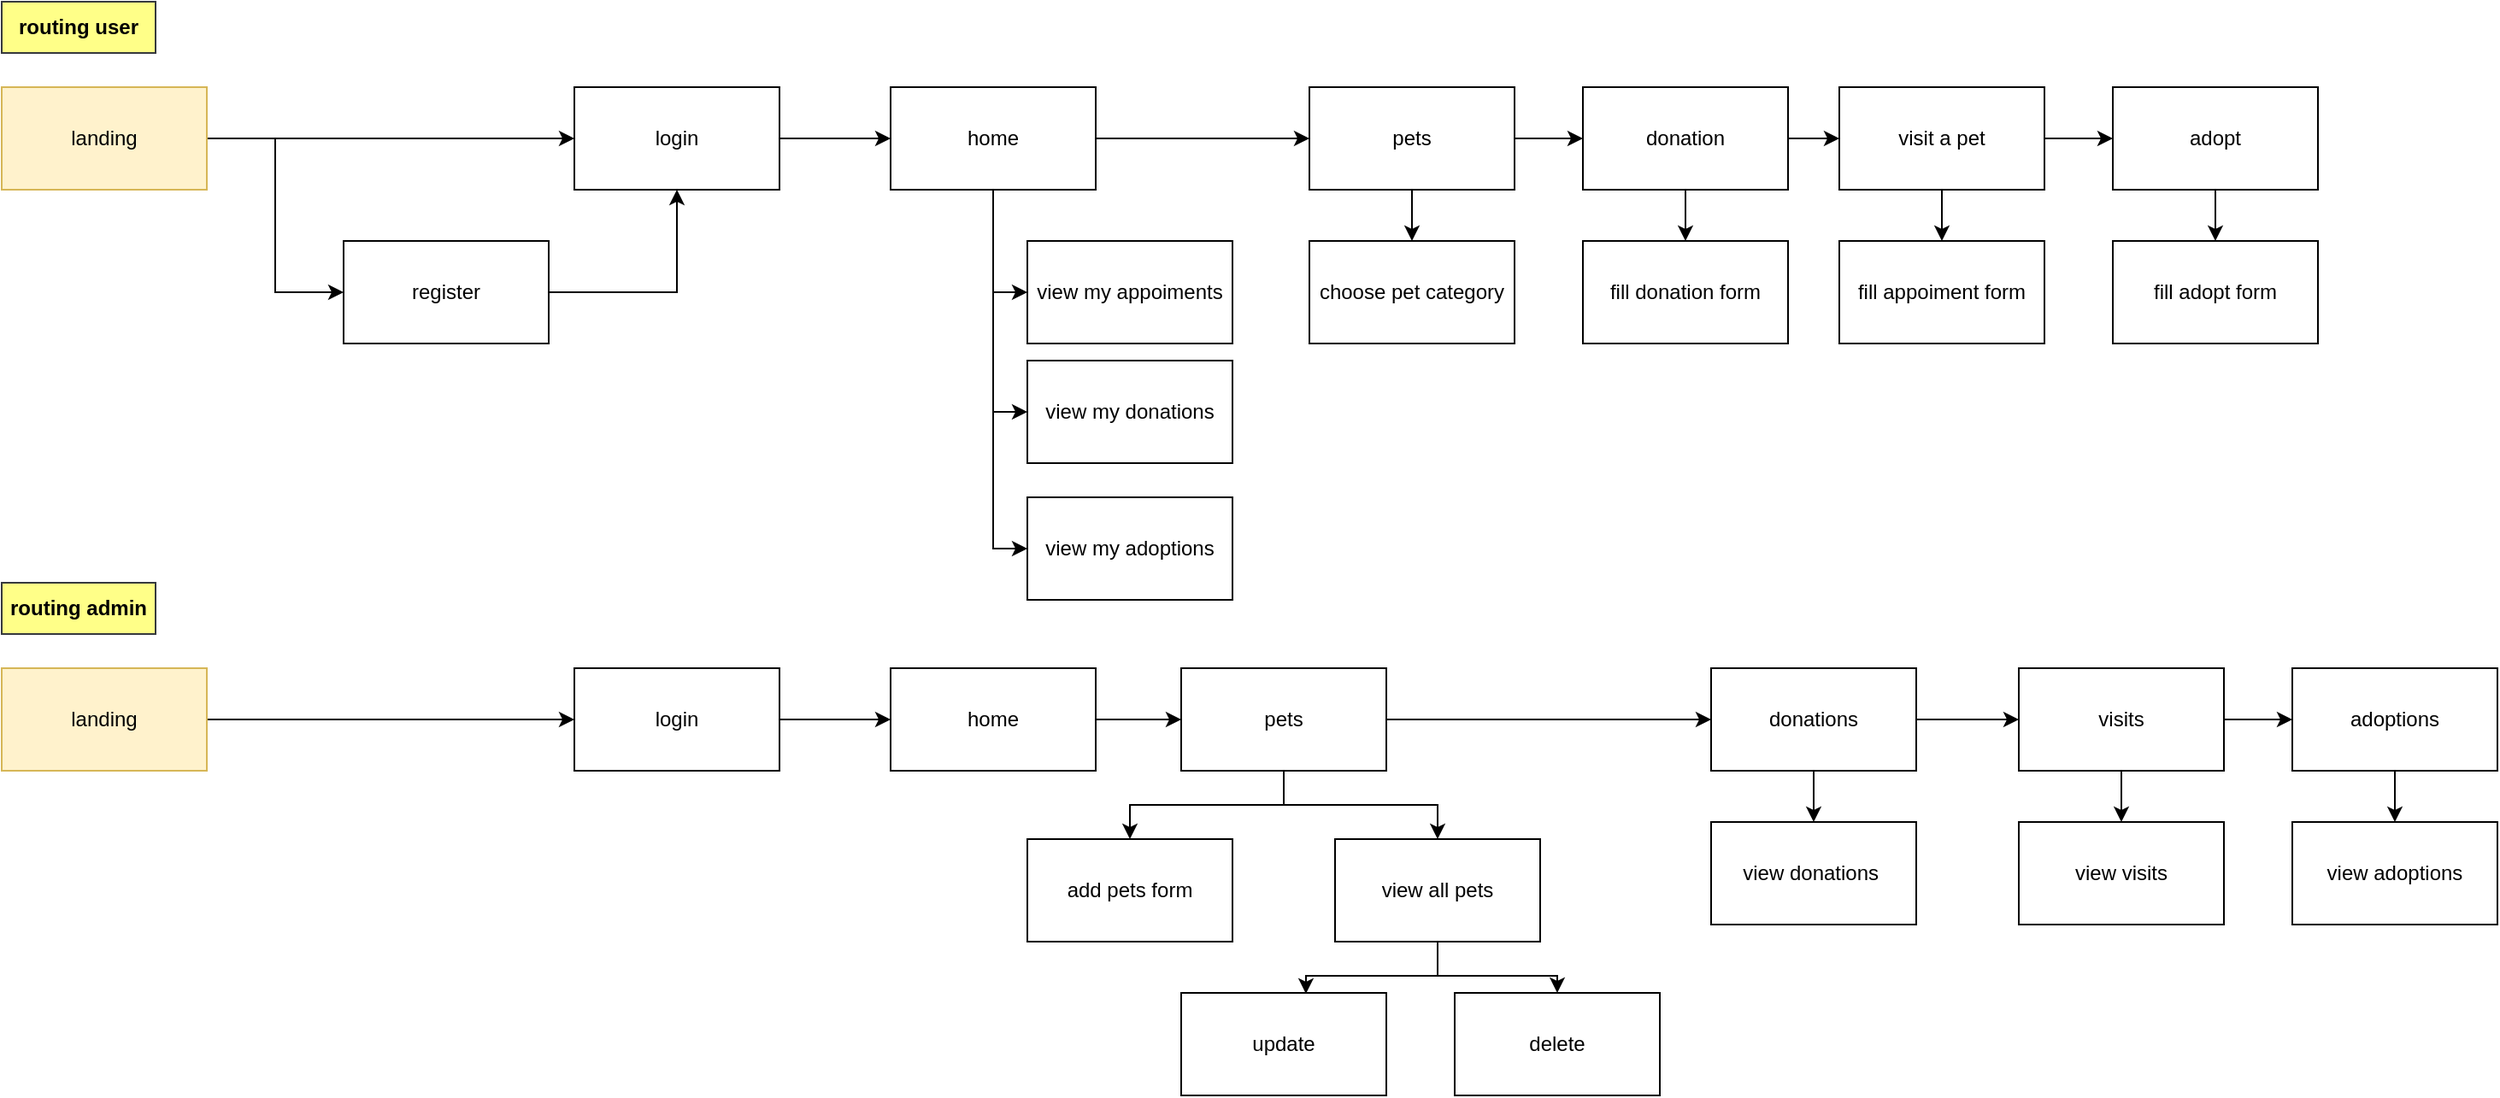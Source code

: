 <mxfile version="14.7.4" type="embed"><diagram id="BFG0TYW5E2riebpPX1U5" name="Page-1"><mxGraphModel dx="1562" dy="743" grid="1" gridSize="10" guides="1" tooltips="1" connect="1" arrows="1" fold="1" page="1" pageScale="1" pageWidth="850" pageHeight="1100" math="0" shadow="0"><root><mxCell id="0"/><mxCell id="1" parent="0"/><mxCell id="2" style="edgeStyle=orthogonalEdgeStyle;rounded=0;orthogonalLoop=1;jettySize=auto;html=1;entryX=0;entryY=0.5;entryDx=0;entryDy=0;" parent="1" source="3" target="15" edge="1"><mxGeometry relative="1" as="geometry"/></mxCell><mxCell id="105" style="edgeStyle=orthogonalEdgeStyle;rounded=0;orthogonalLoop=1;jettySize=auto;html=1;entryX=0;entryY=0.5;entryDx=0;entryDy=0;" edge="1" parent="1" source="3" target="86"><mxGeometry relative="1" as="geometry"/></mxCell><mxCell id="107" style="edgeStyle=orthogonalEdgeStyle;rounded=0;orthogonalLoop=1;jettySize=auto;html=1;entryX=0;entryY=0.5;entryDx=0;entryDy=0;" edge="1" parent="1" source="3" target="88"><mxGeometry relative="1" as="geometry"/></mxCell><mxCell id="108" style="edgeStyle=orthogonalEdgeStyle;rounded=0;orthogonalLoop=1;jettySize=auto;html=1;entryX=0;entryY=0.5;entryDx=0;entryDy=0;" edge="1" parent="1" source="3" target="89"><mxGeometry relative="1" as="geometry"/></mxCell><mxCell id="3" value="home" style="rounded=0;whiteSpace=wrap;html=1;" parent="1" vertex="1"><mxGeometry x="530" y="90" width="120" height="60" as="geometry"/></mxCell><mxCell id="4" value="" style="edgeStyle=orthogonalEdgeStyle;rounded=0;orthogonalLoop=1;jettySize=auto;html=1;" parent="1" source="6" target="8" edge="1"><mxGeometry relative="1" as="geometry"/></mxCell><mxCell id="5" style="edgeStyle=orthogonalEdgeStyle;rounded=0;orthogonalLoop=1;jettySize=auto;html=1;entryX=0;entryY=0.5;entryDx=0;entryDy=0;" parent="1" source="6" target="10" edge="1"><mxGeometry relative="1" as="geometry"/></mxCell><mxCell id="6" value="landing" style="rounded=0;whiteSpace=wrap;html=1;fillColor=#fff2cc;strokeColor=#d6b656;" parent="1" vertex="1"><mxGeometry x="10" y="90" width="120" height="60" as="geometry"/></mxCell><mxCell id="7" style="edgeStyle=orthogonalEdgeStyle;rounded=0;orthogonalLoop=1;jettySize=auto;html=1;entryX=0;entryY=0.5;entryDx=0;entryDy=0;" parent="1" source="8" target="3" edge="1"><mxGeometry relative="1" as="geometry"/></mxCell><mxCell id="8" value="login" style="whiteSpace=wrap;html=1;rounded=0;" parent="1" vertex="1"><mxGeometry x="345" y="90" width="120" height="60" as="geometry"/></mxCell><mxCell id="9" style="edgeStyle=orthogonalEdgeStyle;rounded=0;orthogonalLoop=1;jettySize=auto;html=1;" parent="1" source="10" target="8" edge="1"><mxGeometry relative="1" as="geometry"/></mxCell><mxCell id="10" value="register" style="whiteSpace=wrap;html=1;rounded=0;" parent="1" vertex="1"><mxGeometry x="210" y="180" width="120" height="60" as="geometry"/></mxCell><mxCell id="11" style="edgeStyle=orthogonalEdgeStyle;rounded=0;orthogonalLoop=1;jettySize=auto;html=1;" parent="1" source="15" target="20" edge="1"><mxGeometry relative="1" as="geometry"/></mxCell><mxCell id="59" style="edgeStyle=orthogonalEdgeStyle;rounded=0;orthogonalLoop=1;jettySize=auto;html=1;" parent="1" source="15" target="58" edge="1"><mxGeometry relative="1" as="geometry"/></mxCell><mxCell id="15" value="pets" style="rounded=0;whiteSpace=wrap;html=1;" parent="1" vertex="1"><mxGeometry x="775" y="90" width="120" height="60" as="geometry"/></mxCell><mxCell id="17" style="edgeStyle=orthogonalEdgeStyle;rounded=0;orthogonalLoop=1;jettySize=auto;html=1;entryX=0;entryY=0.5;entryDx=0;entryDy=0;" parent="1" edge="1"><mxGeometry relative="1" as="geometry"><mxPoint x="1130" y="120" as="sourcePoint"/></mxGeometry></mxCell><mxCell id="18" style="edgeStyle=orthogonalEdgeStyle;rounded=0;orthogonalLoop=1;jettySize=auto;html=1;entryX=0;entryY=0.5;entryDx=0;entryDy=0;" parent="1" edge="1"><mxGeometry relative="1" as="geometry"><mxPoint x="1130" y="120" as="sourcePoint"/></mxGeometry></mxCell><mxCell id="20" value="choose pet category" style="rounded=0;whiteSpace=wrap;html=1;" parent="1" vertex="1"><mxGeometry x="775" y="180" width="120" height="60" as="geometry"/></mxCell><mxCell id="26" value="routing user" style="rounded=0;whiteSpace=wrap;html=1;fillColor=#ffff88;strokeColor=#36393d;fontStyle=1" parent="1" vertex="1"><mxGeometry x="10" y="40" width="90" height="30" as="geometry"/></mxCell><mxCell id="27" style="edgeStyle=orthogonalEdgeStyle;rounded=0;orthogonalLoop=1;jettySize=auto;html=1;entryX=0;entryY=0.5;entryDx=0;entryDy=0;" parent="1" source="28" target="40" edge="1"><mxGeometry relative="1" as="geometry"/></mxCell><mxCell id="28" value="home" style="rounded=0;whiteSpace=wrap;html=1;" parent="1" vertex="1"><mxGeometry x="530" y="430" width="120" height="60" as="geometry"/></mxCell><mxCell id="29" value="" style="edgeStyle=orthogonalEdgeStyle;rounded=0;orthogonalLoop=1;jettySize=auto;html=1;" parent="1" source="31" target="33" edge="1"><mxGeometry relative="1" as="geometry"/></mxCell><mxCell id="31" value="landing" style="rounded=0;whiteSpace=wrap;html=1;fillColor=#fff2cc;strokeColor=#d6b656;" parent="1" vertex="1"><mxGeometry x="10" y="430" width="120" height="60" as="geometry"/></mxCell><mxCell id="32" style="edgeStyle=orthogonalEdgeStyle;rounded=0;orthogonalLoop=1;jettySize=auto;html=1;entryX=0;entryY=0.5;entryDx=0;entryDy=0;" parent="1" source="33" target="28" edge="1"><mxGeometry relative="1" as="geometry"/></mxCell><mxCell id="33" value="login" style="whiteSpace=wrap;html=1;rounded=0;" parent="1" vertex="1"><mxGeometry x="345" y="430" width="120" height="60" as="geometry"/></mxCell><mxCell id="36" style="edgeStyle=orthogonalEdgeStyle;rounded=0;orthogonalLoop=1;jettySize=auto;html=1;" parent="1" source="40" target="45" edge="1"><mxGeometry relative="1" as="geometry"/></mxCell><mxCell id="38" style="edgeStyle=orthogonalEdgeStyle;rounded=0;orthogonalLoop=1;jettySize=auto;html=1;entryX=0;entryY=0.5;entryDx=0;entryDy=0;" parent="1" source="40" target="44" edge="1"><mxGeometry relative="1" as="geometry"/></mxCell><mxCell id="75" style="edgeStyle=orthogonalEdgeStyle;rounded=0;orthogonalLoop=1;jettySize=auto;html=1;entryX=0.5;entryY=0;entryDx=0;entryDy=0;" parent="1" source="40" target="74" edge="1"><mxGeometry relative="1" as="geometry"/></mxCell><mxCell id="40" value="pets" style="rounded=0;whiteSpace=wrap;html=1;" parent="1" vertex="1"><mxGeometry x="700" y="430" width="120" height="60" as="geometry"/></mxCell><mxCell id="41" value="" style="edgeStyle=orthogonalEdgeStyle;rounded=0;orthogonalLoop=1;jettySize=auto;html=1;" parent="1" source="44" target="47" edge="1"><mxGeometry relative="1" as="geometry"/></mxCell><mxCell id="42" style="edgeStyle=orthogonalEdgeStyle;rounded=0;orthogonalLoop=1;jettySize=auto;html=1;entryX=0;entryY=0.5;entryDx=0;entryDy=0;" parent="1" source="44" target="48" edge="1"><mxGeometry relative="1" as="geometry"/></mxCell><mxCell id="44" value="donations" style="rounded=0;whiteSpace=wrap;html=1;" parent="1" vertex="1"><mxGeometry x="1010" y="430" width="120" height="60" as="geometry"/></mxCell><mxCell id="45" value="add pets form" style="rounded=0;whiteSpace=wrap;html=1;" parent="1" vertex="1"><mxGeometry x="610" y="530" width="120" height="60" as="geometry"/></mxCell><mxCell id="47" value="view donations&amp;nbsp;" style="whiteSpace=wrap;html=1;rounded=0;" parent="1" vertex="1"><mxGeometry x="1010" y="520" width="120" height="60" as="geometry"/></mxCell><mxCell id="77" value="" style="edgeStyle=orthogonalEdgeStyle;rounded=0;orthogonalLoop=1;jettySize=auto;html=1;" parent="1" source="48" target="49" edge="1"><mxGeometry relative="1" as="geometry"/></mxCell><mxCell id="79" value="" style="edgeStyle=orthogonalEdgeStyle;rounded=0;orthogonalLoop=1;jettySize=auto;html=1;" parent="1" source="48" target="73" edge="1"><mxGeometry relative="1" as="geometry"/></mxCell><mxCell id="48" value="visits" style="rounded=0;whiteSpace=wrap;html=1;" parent="1" vertex="1"><mxGeometry x="1190" y="430" width="120" height="60" as="geometry"/></mxCell><mxCell id="49" value="view visits" style="rounded=0;whiteSpace=wrap;html=1;" parent="1" vertex="1"><mxGeometry x="1190" y="520" width="120" height="60" as="geometry"/></mxCell><mxCell id="51" value="routing admin" style="rounded=0;whiteSpace=wrap;html=1;fillColor=#ffff88;strokeColor=#36393d;fontStyle=1" parent="1" vertex="1"><mxGeometry x="10" y="380" width="90" height="30" as="geometry"/></mxCell><mxCell id="61" style="edgeStyle=orthogonalEdgeStyle;rounded=0;orthogonalLoop=1;jettySize=auto;html=1;entryX=0;entryY=0.5;entryDx=0;entryDy=0;" parent="1" source="54" target="56" edge="1"><mxGeometry relative="1" as="geometry"/></mxCell><mxCell id="72" value="" style="edgeStyle=orthogonalEdgeStyle;rounded=0;orthogonalLoop=1;jettySize=auto;html=1;" parent="1" source="54" target="69" edge="1"><mxGeometry relative="1" as="geometry"/></mxCell><mxCell id="54" value="visit a pet" style="rounded=0;whiteSpace=wrap;html=1;" parent="1" vertex="1"><mxGeometry x="1085" y="90" width="120" height="60" as="geometry"/></mxCell><mxCell id="68" style="edgeStyle=orthogonalEdgeStyle;rounded=0;orthogonalLoop=1;jettySize=auto;html=1;entryX=0.5;entryY=0;entryDx=0;entryDy=0;" parent="1" source="56" target="67" edge="1"><mxGeometry relative="1" as="geometry"/></mxCell><mxCell id="56" value="adopt" style="rounded=0;whiteSpace=wrap;html=1;" parent="1" vertex="1"><mxGeometry x="1245" y="90" width="120" height="60" as="geometry"/></mxCell><mxCell id="60" style="edgeStyle=orthogonalEdgeStyle;rounded=0;orthogonalLoop=1;jettySize=auto;html=1;" parent="1" source="58" target="54" edge="1"><mxGeometry relative="1" as="geometry"/></mxCell><mxCell id="71" style="edgeStyle=orthogonalEdgeStyle;rounded=0;orthogonalLoop=1;jettySize=auto;html=1;" parent="1" source="58" target="70" edge="1"><mxGeometry relative="1" as="geometry"/></mxCell><mxCell id="58" value="donation" style="rounded=0;whiteSpace=wrap;html=1;" parent="1" vertex="1"><mxGeometry x="935" y="90" width="120" height="60" as="geometry"/></mxCell><mxCell id="67" value="fill adopt form" style="rounded=0;whiteSpace=wrap;html=1;" parent="1" vertex="1"><mxGeometry x="1245" y="180" width="120" height="60" as="geometry"/></mxCell><mxCell id="69" value="fill appoiment form" style="rounded=0;whiteSpace=wrap;html=1;" parent="1" vertex="1"><mxGeometry x="1085" y="180" width="120" height="60" as="geometry"/></mxCell><mxCell id="70" value="fill donation form" style="rounded=0;whiteSpace=wrap;html=1;" parent="1" vertex="1"><mxGeometry x="935" y="180" width="120" height="60" as="geometry"/></mxCell><mxCell id="78" value="" style="edgeStyle=orthogonalEdgeStyle;rounded=0;orthogonalLoop=1;jettySize=auto;html=1;" parent="1" source="73" target="76" edge="1"><mxGeometry relative="1" as="geometry"/></mxCell><mxCell id="73" value="adoptions" style="rounded=0;whiteSpace=wrap;html=1;" parent="1" vertex="1"><mxGeometry x="1350" y="430" width="120" height="60" as="geometry"/></mxCell><mxCell id="83" style="edgeStyle=orthogonalEdgeStyle;rounded=0;orthogonalLoop=1;jettySize=auto;html=1;entryX=0.608;entryY=0.008;entryDx=0;entryDy=0;entryPerimeter=0;" parent="1" source="74" target="80" edge="1"><mxGeometry relative="1" as="geometry"/></mxCell><mxCell id="85" style="edgeStyle=orthogonalEdgeStyle;rounded=0;orthogonalLoop=1;jettySize=auto;html=1;entryX=0.5;entryY=0;entryDx=0;entryDy=0;" parent="1" source="74" target="81" edge="1"><mxGeometry relative="1" as="geometry"/></mxCell><mxCell id="74" value="view all pets" style="rounded=0;whiteSpace=wrap;html=1;" parent="1" vertex="1"><mxGeometry x="790" y="530" width="120" height="60" as="geometry"/></mxCell><mxCell id="76" value="view adoptions" style="rounded=0;whiteSpace=wrap;html=1;" parent="1" vertex="1"><mxGeometry x="1350" y="520" width="120" height="60" as="geometry"/></mxCell><mxCell id="80" value="update" style="rounded=0;whiteSpace=wrap;html=1;" parent="1" vertex="1"><mxGeometry x="700" y="620" width="120" height="60" as="geometry"/></mxCell><mxCell id="81" value="delete" style="rounded=0;whiteSpace=wrap;html=1;" parent="1" vertex="1"><mxGeometry x="860" y="620" width="120" height="60" as="geometry"/></mxCell><mxCell id="86" value="view my appoiments" style="rounded=0;whiteSpace=wrap;html=1;" parent="1" vertex="1"><mxGeometry x="610" y="180" width="120" height="60" as="geometry"/></mxCell><mxCell id="88" value="view my donations" style="rounded=0;whiteSpace=wrap;html=1;" parent="1" vertex="1"><mxGeometry x="610" y="250" width="120" height="60" as="geometry"/></mxCell><mxCell id="89" value="view my adoptions" style="rounded=0;whiteSpace=wrap;html=1;" parent="1" vertex="1"><mxGeometry x="610" y="330" width="120" height="60" as="geometry"/></mxCell></root></mxGraphModel></diagram></mxfile>